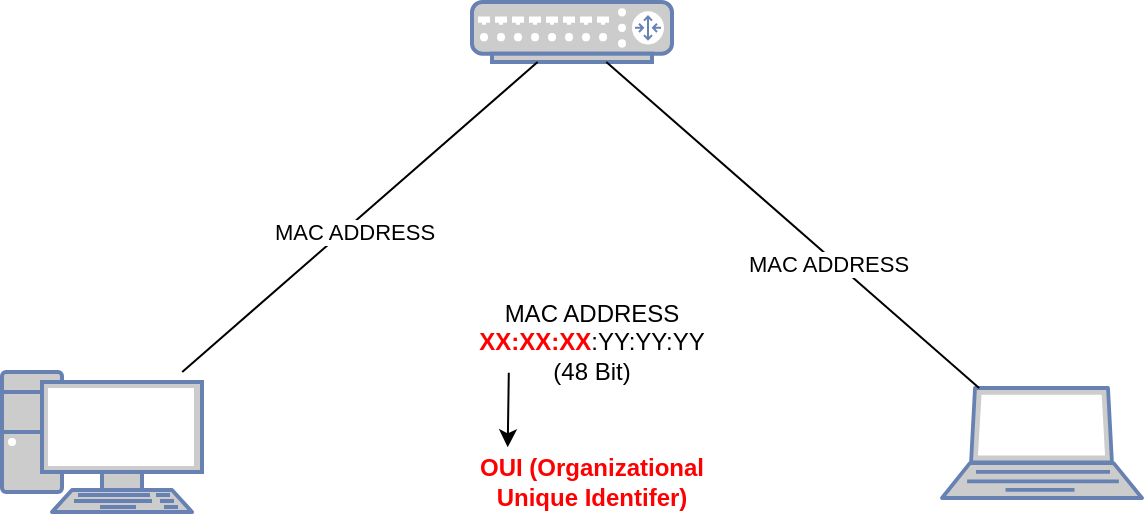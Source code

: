 <mxfile version="25.0.1">
  <diagram name="Page-1" id="_V1i7vSSRTXbvfDFyBya">
    <mxGraphModel dx="757" dy="571" grid="1" gridSize="10" guides="1" tooltips="1" connect="1" arrows="1" fold="1" page="1" pageScale="1" pageWidth="850" pageHeight="1100" math="0" shadow="0">
      <root>
        <mxCell id="0" />
        <mxCell id="1" parent="0" />
        <mxCell id="nI9jTeG7OEDi5qasAHdM-1" value="" style="fontColor=#0066CC;verticalAlign=top;verticalLabelPosition=bottom;labelPosition=center;align=center;html=1;outlineConnect=0;fillColor=#CCCCCC;strokeColor=#6881B3;gradientColor=none;gradientDirection=north;strokeWidth=2;shape=mxgraph.networks.router;" vertex="1" parent="1">
          <mxGeometry x="375" y="85" width="100" height="30" as="geometry" />
        </mxCell>
        <mxCell id="nI9jTeG7OEDi5qasAHdM-2" value="" style="fontColor=#0066CC;verticalAlign=top;verticalLabelPosition=bottom;labelPosition=center;align=center;html=1;outlineConnect=0;fillColor=#CCCCCC;strokeColor=#6881B3;gradientColor=none;gradientDirection=north;strokeWidth=2;shape=mxgraph.networks.pc;" vertex="1" parent="1">
          <mxGeometry x="140" y="270" width="100" height="70" as="geometry" />
        </mxCell>
        <mxCell id="nI9jTeG7OEDi5qasAHdM-3" value="" style="fontColor=#0066CC;verticalAlign=top;verticalLabelPosition=bottom;labelPosition=center;align=center;html=1;outlineConnect=0;fillColor=#CCCCCC;strokeColor=#6881B3;gradientColor=none;gradientDirection=north;strokeWidth=2;shape=mxgraph.networks.laptop;" vertex="1" parent="1">
          <mxGeometry x="610" y="278" width="100" height="55" as="geometry" />
        </mxCell>
        <mxCell id="nI9jTeG7OEDi5qasAHdM-15" value="" style="endArrow=none;html=1;rounded=0;" edge="1" parent="1" source="nI9jTeG7OEDi5qasAHdM-3" target="nI9jTeG7OEDi5qasAHdM-1">
          <mxGeometry width="50" height="50" relative="1" as="geometry">
            <mxPoint x="450" y="210" as="sourcePoint" />
            <mxPoint x="660" y="130" as="targetPoint" />
          </mxGeometry>
        </mxCell>
        <mxCell id="nI9jTeG7OEDi5qasAHdM-18" value="MAC ADDRESS" style="edgeLabel;html=1;align=center;verticalAlign=middle;resizable=0;points=[];" vertex="1" connectable="0" parent="nI9jTeG7OEDi5qasAHdM-15">
          <mxGeometry x="-0.205" y="3" relative="1" as="geometry">
            <mxPoint as="offset" />
          </mxGeometry>
        </mxCell>
        <mxCell id="nI9jTeG7OEDi5qasAHdM-16" value="" style="endArrow=none;html=1;rounded=0;" edge="1" parent="1" source="nI9jTeG7OEDi5qasAHdM-2" target="nI9jTeG7OEDi5qasAHdM-1">
          <mxGeometry width="50" height="50" relative="1" as="geometry">
            <mxPoint x="450" y="210" as="sourcePoint" />
            <mxPoint x="190" y="100" as="targetPoint" />
          </mxGeometry>
        </mxCell>
        <mxCell id="nI9jTeG7OEDi5qasAHdM-17" value="MAC ADDRESS" style="edgeLabel;html=1;align=center;verticalAlign=middle;resizable=0;points=[];" vertex="1" connectable="0" parent="nI9jTeG7OEDi5qasAHdM-16">
          <mxGeometry x="-0.061" y="-3" relative="1" as="geometry">
            <mxPoint as="offset" />
          </mxGeometry>
        </mxCell>
        <mxCell id="nI9jTeG7OEDi5qasAHdM-20" value="&lt;div&gt;MAC ADDRESS&lt;/div&gt;&lt;b&gt;&lt;font color=&quot;#ff0000&quot;&gt;XX:XX:XX&lt;/font&gt;&lt;/b&gt;:YY:YY:YY (48 Bit)" style="text;html=1;align=center;verticalAlign=middle;whiteSpace=wrap;rounded=0;" vertex="1" parent="1">
          <mxGeometry x="370" y="240" width="130" height="30" as="geometry" />
        </mxCell>
        <mxCell id="nI9jTeG7OEDi5qasAHdM-22" value="OUI (Organizational Unique Identifer)" style="text;html=1;align=center;verticalAlign=middle;whiteSpace=wrap;rounded=0;fontColor=#FF0000;fontStyle=1" vertex="1" parent="1">
          <mxGeometry x="365" y="310" width="140" height="30" as="geometry" />
        </mxCell>
        <mxCell id="nI9jTeG7OEDi5qasAHdM-23" value="" style="endArrow=classic;html=1;rounded=0;exitX=0.18;exitY=1.013;exitDx=0;exitDy=0;exitPerimeter=0;entryX=0.199;entryY=-0.079;entryDx=0;entryDy=0;entryPerimeter=0;" edge="1" parent="1" source="nI9jTeG7OEDi5qasAHdM-20" target="nI9jTeG7OEDi5qasAHdM-22">
          <mxGeometry width="50" height="50" relative="1" as="geometry">
            <mxPoint x="390" y="280" as="sourcePoint" />
            <mxPoint x="390" y="300" as="targetPoint" />
          </mxGeometry>
        </mxCell>
      </root>
    </mxGraphModel>
  </diagram>
</mxfile>
